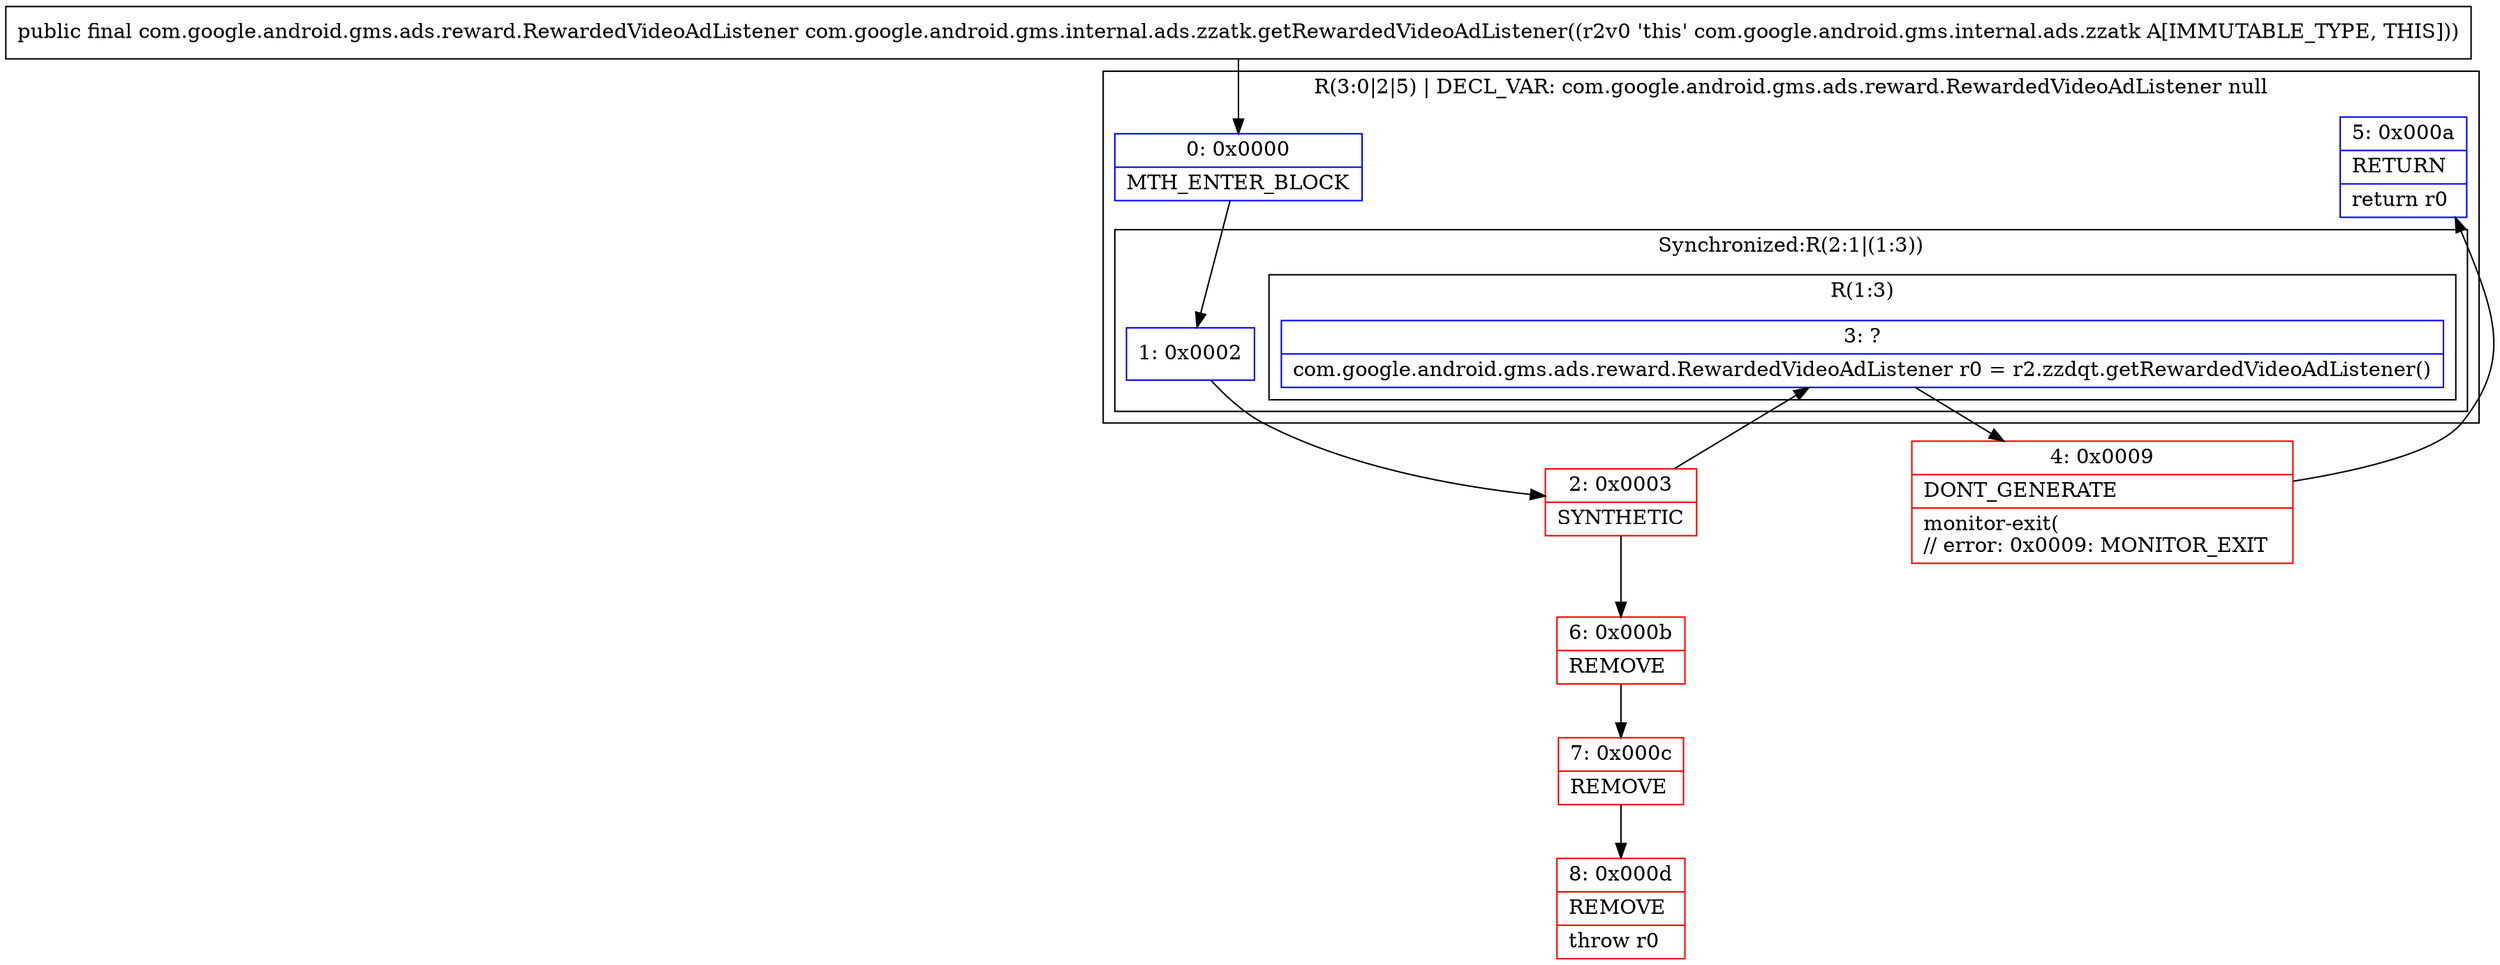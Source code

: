 digraph "CFG forcom.google.android.gms.internal.ads.zzatk.getRewardedVideoAdListener()Lcom\/google\/android\/gms\/ads\/reward\/RewardedVideoAdListener;" {
subgraph cluster_Region_2025616710 {
label = "R(3:0|2|5) | DECL_VAR: com.google.android.gms.ads.reward.RewardedVideoAdListener null\l";
node [shape=record,color=blue];
Node_0 [shape=record,label="{0\:\ 0x0000|MTH_ENTER_BLOCK\l}"];
subgraph cluster_SynchronizedRegion_1366414918 {
label = "Synchronized:R(2:1|(1:3))";
node [shape=record,color=blue];
Node_1 [shape=record,label="{1\:\ 0x0002}"];
subgraph cluster_Region_1101382428 {
label = "R(1:3)";
node [shape=record,color=blue];
Node_3 [shape=record,label="{3\:\ ?|com.google.android.gms.ads.reward.RewardedVideoAdListener r0 = r2.zzdqt.getRewardedVideoAdListener()\l}"];
}
}
Node_5 [shape=record,label="{5\:\ 0x000a|RETURN\l|return r0\l}"];
}
Node_2 [shape=record,color=red,label="{2\:\ 0x0003|SYNTHETIC\l}"];
Node_4 [shape=record,color=red,label="{4\:\ 0x0009|DONT_GENERATE\l|monitor\-exit(\l\/\/ error: 0x0009: MONITOR_EXIT  \l}"];
Node_6 [shape=record,color=red,label="{6\:\ 0x000b|REMOVE\l}"];
Node_7 [shape=record,color=red,label="{7\:\ 0x000c|REMOVE\l}"];
Node_8 [shape=record,color=red,label="{8\:\ 0x000d|REMOVE\l|throw r0\l}"];
MethodNode[shape=record,label="{public final com.google.android.gms.ads.reward.RewardedVideoAdListener com.google.android.gms.internal.ads.zzatk.getRewardedVideoAdListener((r2v0 'this' com.google.android.gms.internal.ads.zzatk A[IMMUTABLE_TYPE, THIS])) }"];
MethodNode -> Node_0;
Node_0 -> Node_1;
Node_1 -> Node_2;
Node_3 -> Node_4;
Node_2 -> Node_3;
Node_2 -> Node_6;
Node_4 -> Node_5;
Node_6 -> Node_7;
Node_7 -> Node_8;
}

